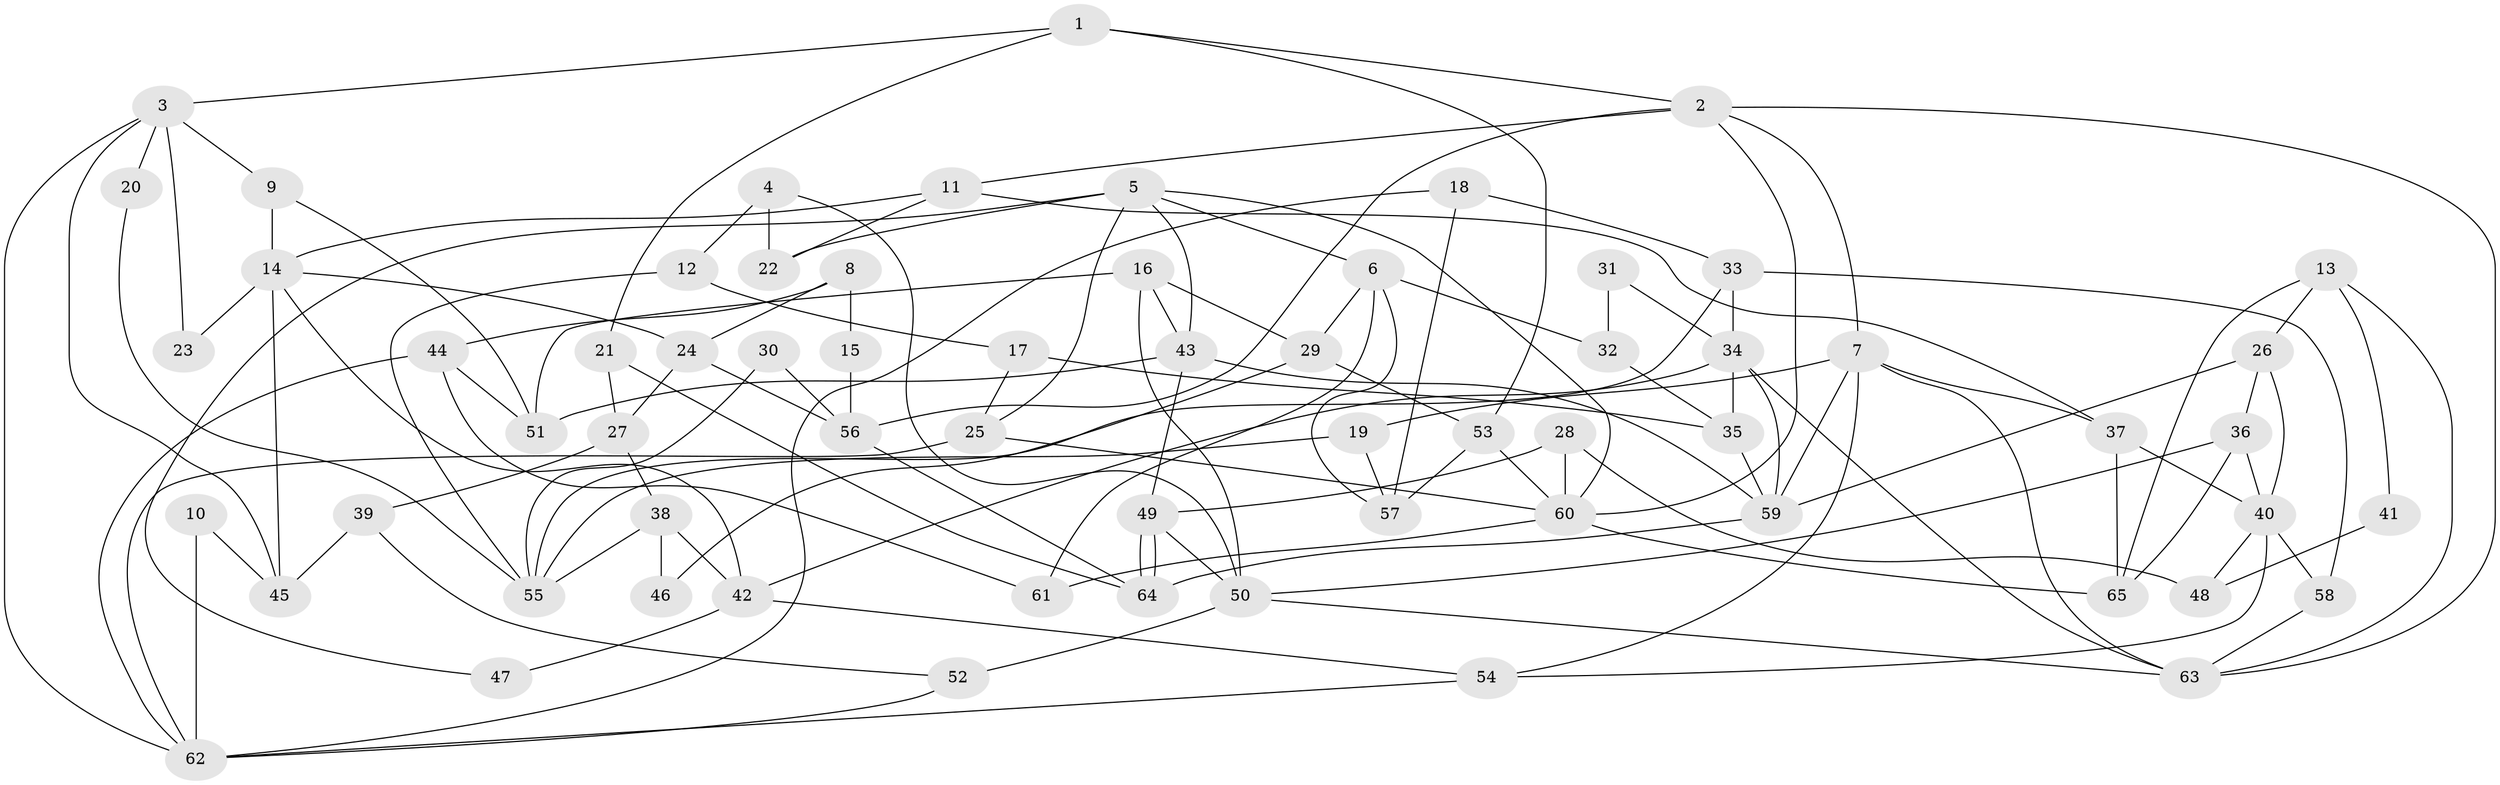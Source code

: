 // coarse degree distribution, {8: 0.07317073170731707, 7: 0.14634146341463414, 4: 0.0975609756097561, 5: 0.21951219512195122, 6: 0.14634146341463414, 3: 0.14634146341463414, 2: 0.14634146341463414, 9: 0.024390243902439025}
// Generated by graph-tools (version 1.1) at 2025/41/03/06/25 10:41:53]
// undirected, 65 vertices, 130 edges
graph export_dot {
graph [start="1"]
  node [color=gray90,style=filled];
  1;
  2;
  3;
  4;
  5;
  6;
  7;
  8;
  9;
  10;
  11;
  12;
  13;
  14;
  15;
  16;
  17;
  18;
  19;
  20;
  21;
  22;
  23;
  24;
  25;
  26;
  27;
  28;
  29;
  30;
  31;
  32;
  33;
  34;
  35;
  36;
  37;
  38;
  39;
  40;
  41;
  42;
  43;
  44;
  45;
  46;
  47;
  48;
  49;
  50;
  51;
  52;
  53;
  54;
  55;
  56;
  57;
  58;
  59;
  60;
  61;
  62;
  63;
  64;
  65;
  1 -- 2;
  1 -- 3;
  1 -- 21;
  1 -- 53;
  2 -- 63;
  2 -- 11;
  2 -- 7;
  2 -- 56;
  2 -- 60;
  3 -- 62;
  3 -- 45;
  3 -- 9;
  3 -- 20;
  3 -- 23;
  4 -- 50;
  4 -- 22;
  4 -- 12;
  5 -- 60;
  5 -- 25;
  5 -- 6;
  5 -- 22;
  5 -- 43;
  5 -- 47;
  6 -- 57;
  6 -- 29;
  6 -- 32;
  6 -- 61;
  7 -- 19;
  7 -- 37;
  7 -- 54;
  7 -- 59;
  7 -- 63;
  8 -- 44;
  8 -- 24;
  8 -- 15;
  9 -- 51;
  9 -- 14;
  10 -- 62;
  10 -- 45;
  11 -- 14;
  11 -- 37;
  11 -- 22;
  12 -- 55;
  12 -- 17;
  13 -- 63;
  13 -- 26;
  13 -- 41;
  13 -- 65;
  14 -- 42;
  14 -- 23;
  14 -- 24;
  14 -- 45;
  15 -- 56;
  16 -- 43;
  16 -- 29;
  16 -- 50;
  16 -- 51;
  17 -- 35;
  17 -- 25;
  18 -- 62;
  18 -- 33;
  18 -- 57;
  19 -- 57;
  19 -- 55;
  20 -- 55;
  21 -- 64;
  21 -- 27;
  24 -- 56;
  24 -- 27;
  25 -- 60;
  25 -- 62;
  26 -- 36;
  26 -- 40;
  26 -- 59;
  27 -- 38;
  27 -- 39;
  28 -- 60;
  28 -- 49;
  28 -- 48;
  29 -- 53;
  29 -- 46;
  30 -- 56;
  30 -- 55;
  31 -- 34;
  31 -- 32;
  32 -- 35;
  33 -- 58;
  33 -- 34;
  33 -- 55;
  34 -- 63;
  34 -- 59;
  34 -- 35;
  34 -- 42;
  35 -- 59;
  36 -- 50;
  36 -- 65;
  36 -- 40;
  37 -- 40;
  37 -- 65;
  38 -- 42;
  38 -- 46;
  38 -- 55;
  39 -- 52;
  39 -- 45;
  40 -- 54;
  40 -- 48;
  40 -- 58;
  41 -- 48;
  42 -- 54;
  42 -- 47;
  43 -- 59;
  43 -- 49;
  43 -- 51;
  44 -- 61;
  44 -- 51;
  44 -- 62;
  49 -- 64;
  49 -- 64;
  49 -- 50;
  50 -- 52;
  50 -- 63;
  52 -- 62;
  53 -- 60;
  53 -- 57;
  54 -- 62;
  56 -- 64;
  58 -- 63;
  59 -- 64;
  60 -- 65;
  60 -- 61;
}
